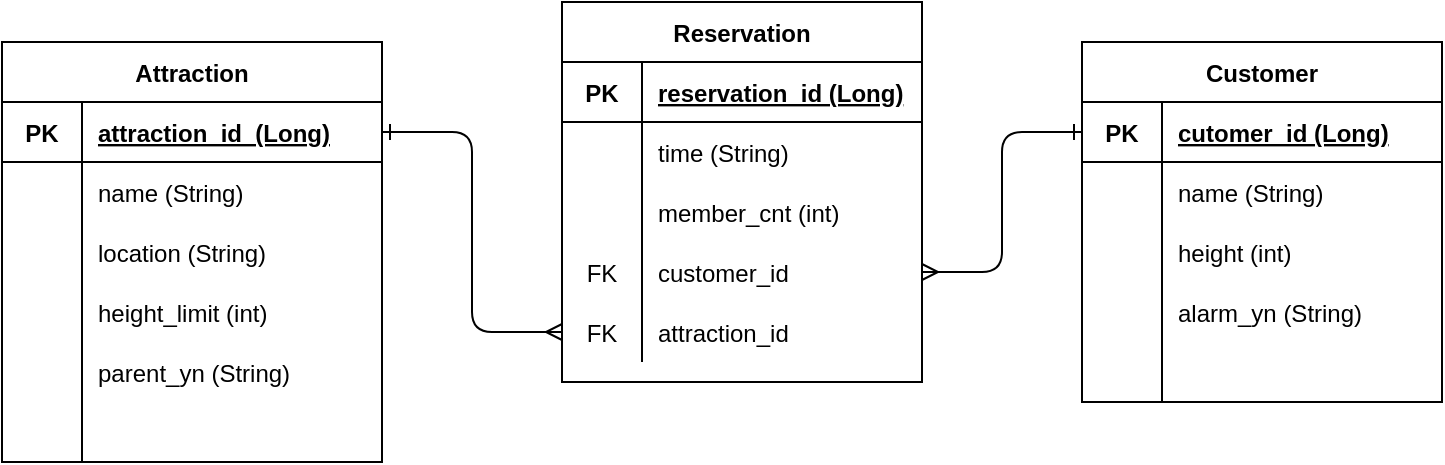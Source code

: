 <mxfile version="14.6.13" type="device"><diagram id="R2lEEEUBdFMjLlhIrx00" name="Page-1"><mxGraphModel dx="1024" dy="592" grid="1" gridSize="10" guides="1" tooltips="1" connect="1" arrows="1" fold="1" page="1" pageScale="1" pageWidth="850" pageHeight="1100" math="0" shadow="0" extFonts="Permanent Marker^https://fonts.googleapis.com/css?family=Permanent+Marker"><root><mxCell id="0"/><mxCell id="1" parent="0"/><mxCell id="C-vyLk0tnHw3VtMMgP7b-13" value="Customer" style="shape=table;startSize=30;container=1;collapsible=1;childLayout=tableLayout;fixedRows=1;rowLines=0;fontStyle=1;align=center;resizeLast=1;" parent="1" vertex="1"><mxGeometry x="560" y="160" width="180" height="180" as="geometry"/></mxCell><mxCell id="C-vyLk0tnHw3VtMMgP7b-14" value="" style="shape=partialRectangle;collapsible=0;dropTarget=0;pointerEvents=0;fillColor=none;points=[[0,0.5],[1,0.5]];portConstraint=eastwest;top=0;left=0;right=0;bottom=1;" parent="C-vyLk0tnHw3VtMMgP7b-13" vertex="1"><mxGeometry y="30" width="180" height="30" as="geometry"/></mxCell><mxCell id="C-vyLk0tnHw3VtMMgP7b-15" value="PK" style="shape=partialRectangle;overflow=hidden;connectable=0;fillColor=none;top=0;left=0;bottom=0;right=0;fontStyle=1;" parent="C-vyLk0tnHw3VtMMgP7b-14" vertex="1"><mxGeometry width="40" height="30" as="geometry"/></mxCell><mxCell id="C-vyLk0tnHw3VtMMgP7b-16" value="cutomer_id (Long)" style="shape=partialRectangle;overflow=hidden;connectable=0;fillColor=none;top=0;left=0;bottom=0;right=0;align=left;spacingLeft=6;fontStyle=5;" parent="C-vyLk0tnHw3VtMMgP7b-14" vertex="1"><mxGeometry x="40" width="140" height="30" as="geometry"/></mxCell><mxCell id="C-vyLk0tnHw3VtMMgP7b-17" value="" style="shape=partialRectangle;collapsible=0;dropTarget=0;pointerEvents=0;fillColor=none;points=[[0,0.5],[1,0.5]];portConstraint=eastwest;top=0;left=0;right=0;bottom=0;" parent="C-vyLk0tnHw3VtMMgP7b-13" vertex="1"><mxGeometry y="60" width="180" height="30" as="geometry"/></mxCell><mxCell id="C-vyLk0tnHw3VtMMgP7b-18" value="" style="shape=partialRectangle;overflow=hidden;connectable=0;fillColor=none;top=0;left=0;bottom=0;right=0;" parent="C-vyLk0tnHw3VtMMgP7b-17" vertex="1"><mxGeometry width="40" height="30" as="geometry"/></mxCell><mxCell id="C-vyLk0tnHw3VtMMgP7b-19" value="name (String)" style="shape=partialRectangle;overflow=hidden;connectable=0;fillColor=none;top=0;left=0;bottom=0;right=0;align=left;spacingLeft=6;" parent="C-vyLk0tnHw3VtMMgP7b-17" vertex="1"><mxGeometry x="40" width="140" height="30" as="geometry"/></mxCell><mxCell id="C-vyLk0tnHw3VtMMgP7b-20" value="" style="shape=partialRectangle;collapsible=0;dropTarget=0;pointerEvents=0;fillColor=none;points=[[0,0.5],[1,0.5]];portConstraint=eastwest;top=0;left=0;right=0;bottom=0;" parent="C-vyLk0tnHw3VtMMgP7b-13" vertex="1"><mxGeometry y="90" width="180" height="30" as="geometry"/></mxCell><mxCell id="C-vyLk0tnHw3VtMMgP7b-21" value="" style="shape=partialRectangle;overflow=hidden;connectable=0;fillColor=none;top=0;left=0;bottom=0;right=0;" parent="C-vyLk0tnHw3VtMMgP7b-20" vertex="1"><mxGeometry width="40" height="30" as="geometry"/></mxCell><mxCell id="C-vyLk0tnHw3VtMMgP7b-22" value="height (int)" style="shape=partialRectangle;overflow=hidden;connectable=0;fillColor=none;top=0;left=0;bottom=0;right=0;align=left;spacingLeft=6;" parent="C-vyLk0tnHw3VtMMgP7b-20" vertex="1"><mxGeometry x="40" width="140" height="30" as="geometry"/></mxCell><mxCell id="aeq_giaprtqPpsrPVigb-46" value="" style="shape=partialRectangle;collapsible=0;dropTarget=0;pointerEvents=0;fillColor=none;points=[[0,0.5],[1,0.5]];portConstraint=eastwest;top=0;left=0;right=0;bottom=0;" parent="C-vyLk0tnHw3VtMMgP7b-13" vertex="1"><mxGeometry y="120" width="180" height="30" as="geometry"/></mxCell><mxCell id="aeq_giaprtqPpsrPVigb-47" value="" style="shape=partialRectangle;overflow=hidden;connectable=0;fillColor=none;top=0;left=0;bottom=0;right=0;" parent="aeq_giaprtqPpsrPVigb-46" vertex="1"><mxGeometry width="40" height="30" as="geometry"/></mxCell><mxCell id="aeq_giaprtqPpsrPVigb-48" value="alarm_yn (String)" style="shape=partialRectangle;overflow=hidden;connectable=0;fillColor=none;top=0;left=0;bottom=0;right=0;align=left;spacingLeft=6;" parent="aeq_giaprtqPpsrPVigb-46" vertex="1"><mxGeometry x="40" width="140" height="30" as="geometry"/></mxCell><mxCell id="f6S0mEpYYXgUhgI3tQhn-4" value="" style="shape=partialRectangle;collapsible=0;dropTarget=0;pointerEvents=0;fillColor=none;points=[[0,0.5],[1,0.5]];portConstraint=eastwest;top=0;left=0;right=0;bottom=0;" vertex="1" parent="C-vyLk0tnHw3VtMMgP7b-13"><mxGeometry y="150" width="180" height="30" as="geometry"/></mxCell><mxCell id="f6S0mEpYYXgUhgI3tQhn-5" value="" style="shape=partialRectangle;overflow=hidden;connectable=0;fillColor=none;top=0;left=0;bottom=0;right=0;" vertex="1" parent="f6S0mEpYYXgUhgI3tQhn-4"><mxGeometry width="40" height="30" as="geometry"/></mxCell><mxCell id="f6S0mEpYYXgUhgI3tQhn-6" value="" style="shape=partialRectangle;overflow=hidden;connectable=0;fillColor=none;top=0;left=0;bottom=0;right=0;align=left;spacingLeft=6;" vertex="1" parent="f6S0mEpYYXgUhgI3tQhn-4"><mxGeometry x="40" width="140" height="30" as="geometry"/></mxCell><mxCell id="C-vyLk0tnHw3VtMMgP7b-23" value="Attraction" style="shape=table;startSize=30;container=1;collapsible=1;childLayout=tableLayout;fixedRows=1;rowLines=0;fontStyle=1;align=center;resizeLast=1;" parent="1" vertex="1"><mxGeometry x="20" y="160" width="190" height="210" as="geometry"/></mxCell><mxCell id="C-vyLk0tnHw3VtMMgP7b-24" value="" style="shape=partialRectangle;collapsible=0;dropTarget=0;pointerEvents=0;fillColor=none;points=[[0,0.5],[1,0.5]];portConstraint=eastwest;top=0;left=0;right=0;bottom=1;" parent="C-vyLk0tnHw3VtMMgP7b-23" vertex="1"><mxGeometry y="30" width="190" height="30" as="geometry"/></mxCell><mxCell id="C-vyLk0tnHw3VtMMgP7b-25" value="PK" style="shape=partialRectangle;overflow=hidden;connectable=0;fillColor=none;top=0;left=0;bottom=0;right=0;fontStyle=1;" parent="C-vyLk0tnHw3VtMMgP7b-24" vertex="1"><mxGeometry width="40" height="30" as="geometry"/></mxCell><mxCell id="C-vyLk0tnHw3VtMMgP7b-26" value="attraction_id  (Long)" style="shape=partialRectangle;overflow=hidden;connectable=0;fillColor=none;top=0;left=0;bottom=0;right=0;align=left;spacingLeft=6;fontStyle=5;" parent="C-vyLk0tnHw3VtMMgP7b-24" vertex="1"><mxGeometry x="40" width="150" height="30" as="geometry"/></mxCell><mxCell id="aeq_giaprtqPpsrPVigb-3" value="" style="shape=partialRectangle;collapsible=0;dropTarget=0;pointerEvents=0;fillColor=none;points=[[0,0.5],[1,0.5]];portConstraint=eastwest;top=0;left=0;right=0;bottom=0;" parent="C-vyLk0tnHw3VtMMgP7b-23" vertex="1"><mxGeometry y="60" width="190" height="30" as="geometry"/></mxCell><mxCell id="aeq_giaprtqPpsrPVigb-4" value="" style="shape=partialRectangle;overflow=hidden;connectable=0;fillColor=none;top=0;left=0;bottom=0;right=0;" parent="aeq_giaprtqPpsrPVigb-3" vertex="1"><mxGeometry width="40" height="30" as="geometry"/></mxCell><mxCell id="aeq_giaprtqPpsrPVigb-5" value="name (String)" style="shape=partialRectangle;overflow=hidden;connectable=0;fillColor=none;top=0;left=0;bottom=0;right=0;align=left;spacingLeft=6;" parent="aeq_giaprtqPpsrPVigb-3" vertex="1"><mxGeometry x="40" width="150" height="30" as="geometry"/></mxCell><mxCell id="aeq_giaprtqPpsrPVigb-12" value="" style="shape=partialRectangle;collapsible=0;dropTarget=0;pointerEvents=0;fillColor=none;points=[[0,0.5],[1,0.5]];portConstraint=eastwest;top=0;left=0;right=0;bottom=0;" parent="C-vyLk0tnHw3VtMMgP7b-23" vertex="1"><mxGeometry y="90" width="190" height="30" as="geometry"/></mxCell><mxCell id="aeq_giaprtqPpsrPVigb-13" value="" style="shape=partialRectangle;overflow=hidden;connectable=0;fillColor=none;top=0;left=0;bottom=0;right=0;" parent="aeq_giaprtqPpsrPVigb-12" vertex="1"><mxGeometry width="40" height="30" as="geometry"/></mxCell><mxCell id="aeq_giaprtqPpsrPVigb-14" value="location (String)" style="shape=partialRectangle;overflow=hidden;connectable=0;fillColor=none;top=0;left=0;bottom=0;right=0;align=left;spacingLeft=6;" parent="aeq_giaprtqPpsrPVigb-12" vertex="1"><mxGeometry x="40" width="150" height="30" as="geometry"/></mxCell><mxCell id="aeq_giaprtqPpsrPVigb-9" value="" style="shape=partialRectangle;collapsible=0;dropTarget=0;pointerEvents=0;fillColor=none;points=[[0,0.5],[1,0.5]];portConstraint=eastwest;top=0;left=0;right=0;bottom=0;" parent="C-vyLk0tnHw3VtMMgP7b-23" vertex="1"><mxGeometry y="120" width="190" height="30" as="geometry"/></mxCell><mxCell id="aeq_giaprtqPpsrPVigb-10" value="" style="shape=partialRectangle;overflow=hidden;connectable=0;fillColor=none;top=0;left=0;bottom=0;right=0;" parent="aeq_giaprtqPpsrPVigb-9" vertex="1"><mxGeometry width="40" height="30" as="geometry"/></mxCell><mxCell id="aeq_giaprtqPpsrPVigb-11" value="height_limit (int)" style="shape=partialRectangle;overflow=hidden;connectable=0;fillColor=none;top=0;left=0;bottom=0;right=0;align=left;spacingLeft=6;" parent="aeq_giaprtqPpsrPVigb-9" vertex="1"><mxGeometry x="40" width="150" height="30" as="geometry"/></mxCell><mxCell id="aeq_giaprtqPpsrPVigb-6" value="" style="shape=partialRectangle;collapsible=0;dropTarget=0;pointerEvents=0;fillColor=none;points=[[0,0.5],[1,0.5]];portConstraint=eastwest;top=0;left=0;right=0;bottom=0;" parent="C-vyLk0tnHw3VtMMgP7b-23" vertex="1"><mxGeometry y="150" width="190" height="30" as="geometry"/></mxCell><mxCell id="aeq_giaprtqPpsrPVigb-7" value="" style="shape=partialRectangle;overflow=hidden;connectable=0;fillColor=none;top=0;left=0;bottom=0;right=0;" parent="aeq_giaprtqPpsrPVigb-6" vertex="1"><mxGeometry width="40" height="30" as="geometry"/></mxCell><mxCell id="aeq_giaprtqPpsrPVigb-8" value="parent_yn (String)" style="shape=partialRectangle;overflow=hidden;connectable=0;fillColor=none;top=0;left=0;bottom=0;right=0;align=left;spacingLeft=6;" parent="aeq_giaprtqPpsrPVigb-6" vertex="1"><mxGeometry x="40" width="150" height="30" as="geometry"/></mxCell><mxCell id="C-vyLk0tnHw3VtMMgP7b-27" value="" style="shape=partialRectangle;collapsible=0;dropTarget=0;pointerEvents=0;fillColor=none;points=[[0,0.5],[1,0.5]];portConstraint=eastwest;top=0;left=0;right=0;bottom=0;" parent="C-vyLk0tnHw3VtMMgP7b-23" vertex="1"><mxGeometry y="180" width="190" height="30" as="geometry"/></mxCell><mxCell id="C-vyLk0tnHw3VtMMgP7b-28" value="" style="shape=partialRectangle;overflow=hidden;connectable=0;fillColor=none;top=0;left=0;bottom=0;right=0;" parent="C-vyLk0tnHw3VtMMgP7b-27" vertex="1"><mxGeometry width="40" height="30" as="geometry"/></mxCell><mxCell id="C-vyLk0tnHw3VtMMgP7b-29" value="" style="shape=partialRectangle;overflow=hidden;connectable=0;fillColor=none;top=0;left=0;bottom=0;right=0;align=left;spacingLeft=6;" parent="C-vyLk0tnHw3VtMMgP7b-27" vertex="1"><mxGeometry x="40" width="150" height="30" as="geometry"/></mxCell><mxCell id="aeq_giaprtqPpsrPVigb-20" value="Reservation" style="shape=table;startSize=30;container=1;collapsible=1;childLayout=tableLayout;fixedRows=1;rowLines=0;fontStyle=1;align=center;resizeLast=1;" parent="1" vertex="1"><mxGeometry x="300" y="140" width="180" height="190" as="geometry"/></mxCell><mxCell id="aeq_giaprtqPpsrPVigb-21" value="" style="shape=partialRectangle;collapsible=0;dropTarget=0;pointerEvents=0;fillColor=none;top=0;left=0;bottom=1;right=0;points=[[0,0.5],[1,0.5]];portConstraint=eastwest;" parent="aeq_giaprtqPpsrPVigb-20" vertex="1"><mxGeometry y="30" width="180" height="30" as="geometry"/></mxCell><mxCell id="aeq_giaprtqPpsrPVigb-22" value="PK" style="shape=partialRectangle;connectable=0;fillColor=none;top=0;left=0;bottom=0;right=0;fontStyle=1;overflow=hidden;" parent="aeq_giaprtqPpsrPVigb-21" vertex="1"><mxGeometry width="40" height="30" as="geometry"/></mxCell><mxCell id="aeq_giaprtqPpsrPVigb-23" value="reservation_id (Long)" style="shape=partialRectangle;connectable=0;fillColor=none;top=0;left=0;bottom=0;right=0;align=left;spacingLeft=6;fontStyle=5;overflow=hidden;" parent="aeq_giaprtqPpsrPVigb-21" vertex="1"><mxGeometry x="40" width="140" height="30" as="geometry"/></mxCell><mxCell id="aeq_giaprtqPpsrPVigb-24" value="" style="shape=partialRectangle;collapsible=0;dropTarget=0;pointerEvents=0;fillColor=none;top=0;left=0;bottom=0;right=0;points=[[0,0.5],[1,0.5]];portConstraint=eastwest;" parent="aeq_giaprtqPpsrPVigb-20" vertex="1"><mxGeometry y="60" width="180" height="30" as="geometry"/></mxCell><mxCell id="aeq_giaprtqPpsrPVigb-25" value="" style="shape=partialRectangle;connectable=0;fillColor=none;top=0;left=0;bottom=0;right=0;editable=1;overflow=hidden;" parent="aeq_giaprtqPpsrPVigb-24" vertex="1"><mxGeometry width="40" height="30" as="geometry"/></mxCell><mxCell id="aeq_giaprtqPpsrPVigb-26" value="time (String)" style="shape=partialRectangle;connectable=0;fillColor=none;top=0;left=0;bottom=0;right=0;align=left;spacingLeft=6;overflow=hidden;" parent="aeq_giaprtqPpsrPVigb-24" vertex="1"><mxGeometry x="40" width="140" height="30" as="geometry"/></mxCell><mxCell id="aeq_giaprtqPpsrPVigb-27" value="" style="shape=partialRectangle;collapsible=0;dropTarget=0;pointerEvents=0;fillColor=none;top=0;left=0;bottom=0;right=0;points=[[0,0.5],[1,0.5]];portConstraint=eastwest;" parent="aeq_giaprtqPpsrPVigb-20" vertex="1"><mxGeometry y="90" width="180" height="30" as="geometry"/></mxCell><mxCell id="aeq_giaprtqPpsrPVigb-28" value="" style="shape=partialRectangle;connectable=0;fillColor=none;top=0;left=0;bottom=0;right=0;editable=1;overflow=hidden;" parent="aeq_giaprtqPpsrPVigb-27" vertex="1"><mxGeometry width="40" height="30" as="geometry"/></mxCell><mxCell id="aeq_giaprtqPpsrPVigb-29" value="member_cnt (int)" style="shape=partialRectangle;connectable=0;fillColor=none;top=0;left=0;bottom=0;right=0;align=left;spacingLeft=6;overflow=hidden;" parent="aeq_giaprtqPpsrPVigb-27" vertex="1"><mxGeometry x="40" width="140" height="30" as="geometry"/></mxCell><mxCell id="aeq_giaprtqPpsrPVigb-30" value="" style="shape=partialRectangle;collapsible=0;dropTarget=0;pointerEvents=0;fillColor=none;top=0;left=0;bottom=0;right=0;points=[[0,0.5],[1,0.5]];portConstraint=eastwest;" parent="aeq_giaprtqPpsrPVigb-20" vertex="1"><mxGeometry y="120" width="180" height="30" as="geometry"/></mxCell><mxCell id="aeq_giaprtqPpsrPVigb-31" value="FK" style="shape=partialRectangle;connectable=0;fillColor=none;top=0;left=0;bottom=0;right=0;editable=1;overflow=hidden;" parent="aeq_giaprtqPpsrPVigb-30" vertex="1"><mxGeometry width="40" height="30" as="geometry"/></mxCell><mxCell id="aeq_giaprtqPpsrPVigb-32" value="customer_id" style="shape=partialRectangle;connectable=0;fillColor=none;top=0;left=0;bottom=0;right=0;align=left;spacingLeft=6;overflow=hidden;" parent="aeq_giaprtqPpsrPVigb-30" vertex="1"><mxGeometry x="40" width="140" height="30" as="geometry"/></mxCell><mxCell id="f6S0mEpYYXgUhgI3tQhn-29" value="" style="shape=partialRectangle;collapsible=0;dropTarget=0;pointerEvents=0;fillColor=none;top=0;left=0;bottom=0;right=0;points=[[0,0.5],[1,0.5]];portConstraint=eastwest;" vertex="1" parent="aeq_giaprtqPpsrPVigb-20"><mxGeometry y="150" width="180" height="30" as="geometry"/></mxCell><mxCell id="f6S0mEpYYXgUhgI3tQhn-30" value="FK" style="shape=partialRectangle;connectable=0;fillColor=none;top=0;left=0;bottom=0;right=0;editable=1;overflow=hidden;" vertex="1" parent="f6S0mEpYYXgUhgI3tQhn-29"><mxGeometry width="40" height="30" as="geometry"/></mxCell><mxCell id="f6S0mEpYYXgUhgI3tQhn-31" value="attraction_id" style="shape=partialRectangle;connectable=0;fillColor=none;top=0;left=0;bottom=0;right=0;align=left;spacingLeft=6;overflow=hidden;" vertex="1" parent="f6S0mEpYYXgUhgI3tQhn-29"><mxGeometry x="40" width="140" height="30" as="geometry"/></mxCell><mxCell id="f6S0mEpYYXgUhgI3tQhn-32" value="" style="edgeStyle=orthogonalEdgeStyle;fontSize=12;html=1;endArrow=ERmany;entryX=0;entryY=0.5;entryDx=0;entryDy=0;exitX=1;exitY=0.5;exitDx=0;exitDy=0;startArrow=ERone;startFill=0;" edge="1" parent="1" source="C-vyLk0tnHw3VtMMgP7b-24" target="f6S0mEpYYXgUhgI3tQhn-29"><mxGeometry width="100" height="100" relative="1" as="geometry"><mxPoint x="190" y="330" as="sourcePoint"/><mxPoint x="290" y="230" as="targetPoint"/></mxGeometry></mxCell><mxCell id="f6S0mEpYYXgUhgI3tQhn-33" value="" style="edgeStyle=orthogonalEdgeStyle;fontSize=12;html=1;endArrow=ERmany;exitX=0;exitY=0.5;exitDx=0;exitDy=0;entryX=1;entryY=0.5;entryDx=0;entryDy=0;startArrow=ERone;startFill=0;" edge="1" parent="1" source="C-vyLk0tnHw3VtMMgP7b-14" target="aeq_giaprtqPpsrPVigb-30"><mxGeometry width="100" height="100" relative="1" as="geometry"><mxPoint x="380" y="410" as="sourcePoint"/><mxPoint x="480" y="311.6" as="targetPoint"/><Array as="points"><mxPoint x="520" y="205"/><mxPoint x="520" y="275"/></Array></mxGeometry></mxCell></root></mxGraphModel></diagram></mxfile>